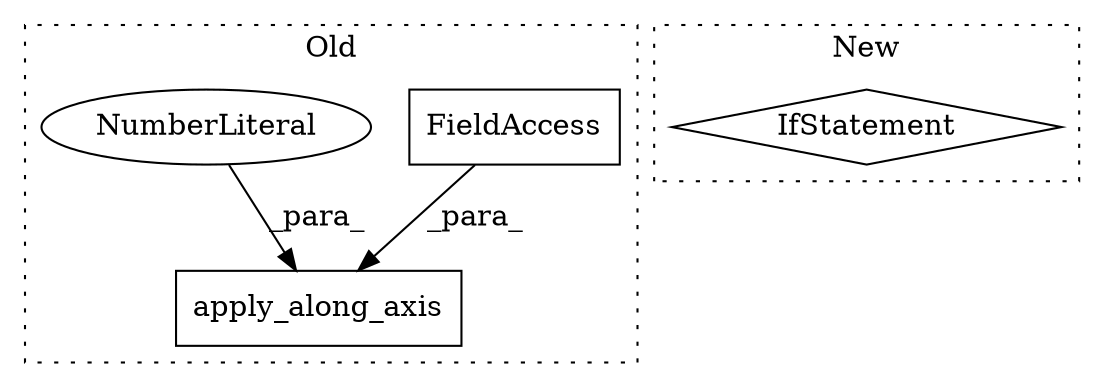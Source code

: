 digraph G {
subgraph cluster0 {
1 [label="apply_along_axis" a="32" s="4762,4823" l="17,1" shape="box"];
3 [label="FieldAccess" a="22" s="4779" l="28" shape="box"];
4 [label="NumberLiteral" a="34" s="4808" l="1" shape="ellipse"];
label = "Old";
style="dotted";
}
subgraph cluster1 {
2 [label="IfStatement" a="25" s="4882" l="48" shape="diamond"];
label = "New";
style="dotted";
}
3 -> 1 [label="_para_"];
4 -> 1 [label="_para_"];
}